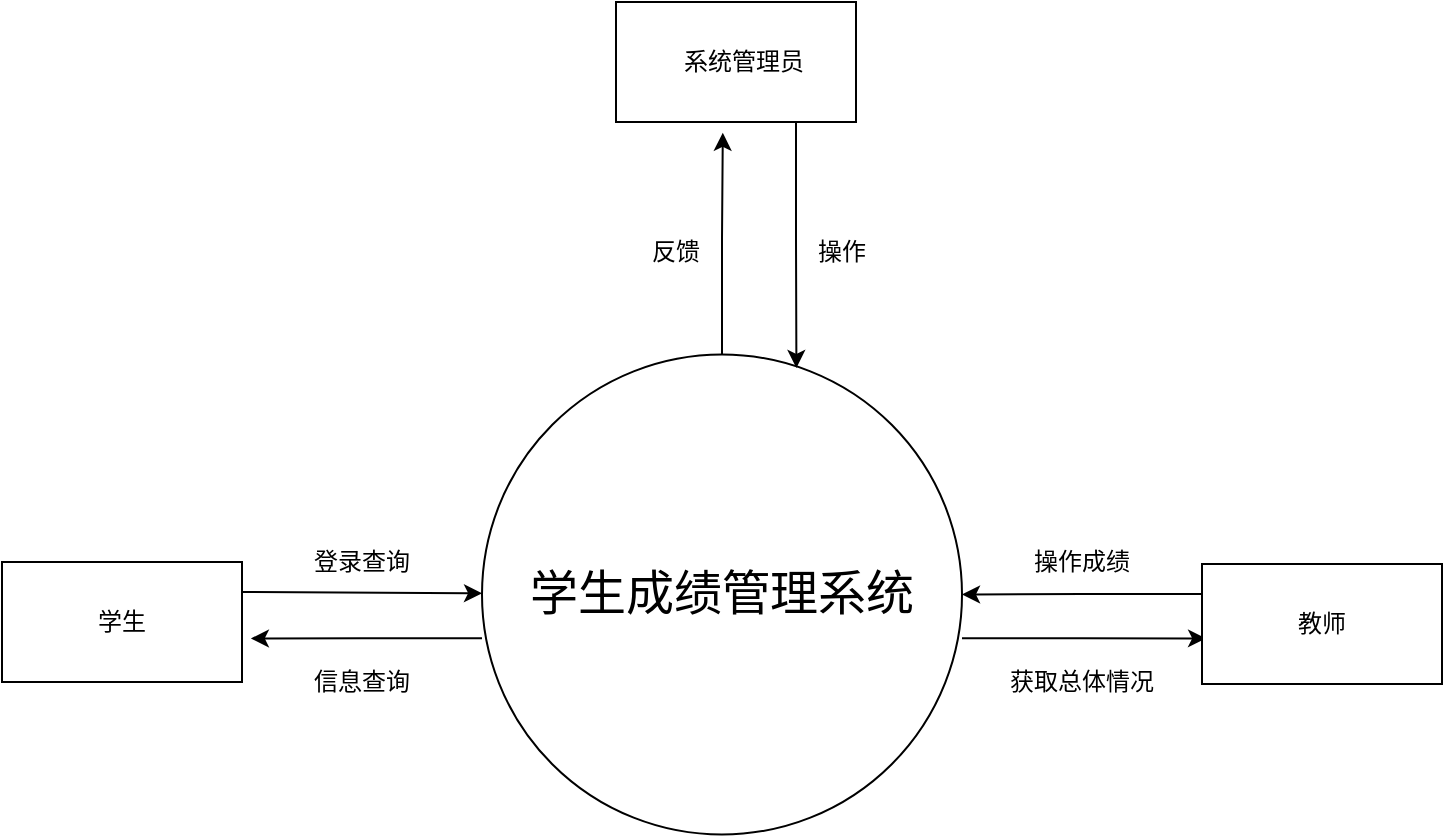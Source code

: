 <mxfile version="21.1.8" type="github">
  <diagram name="第 1 页" id="4hH32cxptq7uvTui47g1">
    <mxGraphModel dx="1290" dy="1750" grid="1" gridSize="10" guides="1" tooltips="1" connect="1" arrows="1" fold="1" page="1" pageScale="1" pageWidth="827" pageHeight="1169" math="0" shadow="0">
      <root>
        <mxCell id="0" />
        <mxCell id="1" parent="0" />
        <mxCell id="-ZhTkZc-V9Tzkf04rPxe-16" style="edgeStyle=orthogonalEdgeStyle;rounded=0;orthogonalLoop=1;jettySize=auto;html=1;exitX=0.5;exitY=0;exitDx=0;exitDy=0;entryX=0.445;entryY=1.09;entryDx=0;entryDy=0;entryPerimeter=0;" edge="1" parent="1" source="-ZhTkZc-V9Tzkf04rPxe-1" target="-ZhTkZc-V9Tzkf04rPxe-8">
          <mxGeometry relative="1" as="geometry" />
        </mxCell>
        <mxCell id="-ZhTkZc-V9Tzkf04rPxe-1" value="" style="ellipse;whiteSpace=wrap;html=1;aspect=fixed;" vertex="1" parent="1">
          <mxGeometry x="280" y="126.25" width="240" height="240" as="geometry" />
        </mxCell>
        <mxCell id="-ZhTkZc-V9Tzkf04rPxe-12" style="edgeStyle=orthogonalEdgeStyle;rounded=0;orthogonalLoop=1;jettySize=auto;html=1;exitX=0;exitY=0.75;exitDx=0;exitDy=0;entryX=1.037;entryY=0.637;entryDx=0;entryDy=0;entryPerimeter=0;" edge="1" parent="1" source="-ZhTkZc-V9Tzkf04rPxe-3" target="-ZhTkZc-V9Tzkf04rPxe-4">
          <mxGeometry relative="1" as="geometry" />
        </mxCell>
        <mxCell id="-ZhTkZc-V9Tzkf04rPxe-14" style="edgeStyle=orthogonalEdgeStyle;rounded=0;orthogonalLoop=1;jettySize=auto;html=1;exitX=1;exitY=0.75;exitDx=0;exitDy=0;entryX=0.017;entryY=0.62;entryDx=0;entryDy=0;entryPerimeter=0;" edge="1" parent="1" source="-ZhTkZc-V9Tzkf04rPxe-3" target="-ZhTkZc-V9Tzkf04rPxe-6">
          <mxGeometry relative="1" as="geometry" />
        </mxCell>
        <mxCell id="-ZhTkZc-V9Tzkf04rPxe-3" value="&lt;font style=&quot;font-size: 24px;&quot;&gt;学生成绩管理系统&lt;/font&gt;" style="text;html=1;strokeColor=none;fillColor=none;align=center;verticalAlign=middle;whiteSpace=wrap;rounded=0;" vertex="1" parent="1">
          <mxGeometry x="280" y="202.5" width="240" height="87.5" as="geometry" />
        </mxCell>
        <mxCell id="-ZhTkZc-V9Tzkf04rPxe-4" value="" style="rounded=0;whiteSpace=wrap;html=1;" vertex="1" parent="1">
          <mxGeometry x="40" y="230" width="120" height="60" as="geometry" />
        </mxCell>
        <mxCell id="-ZhTkZc-V9Tzkf04rPxe-5" value="学生" style="text;html=1;strokeColor=none;fillColor=none;align=center;verticalAlign=middle;whiteSpace=wrap;rounded=0;" vertex="1" parent="1">
          <mxGeometry x="70" y="245" width="60" height="30" as="geometry" />
        </mxCell>
        <mxCell id="-ZhTkZc-V9Tzkf04rPxe-13" style="edgeStyle=orthogonalEdgeStyle;rounded=0;orthogonalLoop=1;jettySize=auto;html=1;exitX=0;exitY=0.25;exitDx=0;exitDy=0;entryX=1;entryY=0.5;entryDx=0;entryDy=0;" edge="1" parent="1" source="-ZhTkZc-V9Tzkf04rPxe-6" target="-ZhTkZc-V9Tzkf04rPxe-3">
          <mxGeometry relative="1" as="geometry" />
        </mxCell>
        <mxCell id="-ZhTkZc-V9Tzkf04rPxe-6" value="" style="rounded=0;whiteSpace=wrap;html=1;" vertex="1" parent="1">
          <mxGeometry x="640" y="231" width="120" height="60" as="geometry" />
        </mxCell>
        <mxCell id="-ZhTkZc-V9Tzkf04rPxe-7" value="教师" style="text;html=1;strokeColor=none;fillColor=none;align=center;verticalAlign=middle;whiteSpace=wrap;rounded=0;" vertex="1" parent="1">
          <mxGeometry x="670" y="246" width="60" height="30" as="geometry" />
        </mxCell>
        <mxCell id="-ZhTkZc-V9Tzkf04rPxe-15" style="edgeStyle=orthogonalEdgeStyle;rounded=0;orthogonalLoop=1;jettySize=auto;html=1;exitX=0.75;exitY=1;exitDx=0;exitDy=0;entryX=0.655;entryY=0.028;entryDx=0;entryDy=0;entryPerimeter=0;" edge="1" parent="1" source="-ZhTkZc-V9Tzkf04rPxe-8" target="-ZhTkZc-V9Tzkf04rPxe-1">
          <mxGeometry relative="1" as="geometry" />
        </mxCell>
        <mxCell id="-ZhTkZc-V9Tzkf04rPxe-8" value="" style="rounded=0;whiteSpace=wrap;html=1;" vertex="1" parent="1">
          <mxGeometry x="347" y="-50" width="120" height="60" as="geometry" />
        </mxCell>
        <mxCell id="-ZhTkZc-V9Tzkf04rPxe-9" value="系统管理员" style="text;html=1;strokeColor=none;fillColor=none;align=center;verticalAlign=middle;whiteSpace=wrap;rounded=0;" vertex="1" parent="1">
          <mxGeometry x="343" y="-27.5" width="136" height="15" as="geometry" />
        </mxCell>
        <mxCell id="-ZhTkZc-V9Tzkf04rPxe-11" value="" style="endArrow=classic;html=1;rounded=0;exitX=1;exitY=0.25;exitDx=0;exitDy=0;" edge="1" parent="1" source="-ZhTkZc-V9Tzkf04rPxe-4" target="-ZhTkZc-V9Tzkf04rPxe-3">
          <mxGeometry width="50" height="50" relative="1" as="geometry">
            <mxPoint x="390" y="270" as="sourcePoint" />
            <mxPoint x="440" y="220" as="targetPoint" />
          </mxGeometry>
        </mxCell>
        <mxCell id="-ZhTkZc-V9Tzkf04rPxe-17" value="登录查询" style="text;html=1;strokeColor=none;fillColor=none;align=center;verticalAlign=middle;whiteSpace=wrap;rounded=0;" vertex="1" parent="1">
          <mxGeometry x="190" y="215" width="60" height="30" as="geometry" />
        </mxCell>
        <mxCell id="-ZhTkZc-V9Tzkf04rPxe-18" value="信息查询" style="text;html=1;strokeColor=none;fillColor=none;align=center;verticalAlign=middle;whiteSpace=wrap;rounded=0;" vertex="1" parent="1">
          <mxGeometry x="190" y="275" width="60" height="30" as="geometry" />
        </mxCell>
        <mxCell id="-ZhTkZc-V9Tzkf04rPxe-19" value="操作成绩" style="text;html=1;strokeColor=none;fillColor=none;align=center;verticalAlign=middle;whiteSpace=wrap;rounded=0;" vertex="1" parent="1">
          <mxGeometry x="550" y="215" width="60" height="30" as="geometry" />
        </mxCell>
        <mxCell id="-ZhTkZc-V9Tzkf04rPxe-20" value="获取总体情况" style="text;html=1;strokeColor=none;fillColor=none;align=center;verticalAlign=middle;whiteSpace=wrap;rounded=0;" vertex="1" parent="1">
          <mxGeometry x="540" y="275" width="80" height="30" as="geometry" />
        </mxCell>
        <mxCell id="-ZhTkZc-V9Tzkf04rPxe-21" value="操作" style="text;html=1;strokeColor=none;fillColor=none;align=center;verticalAlign=middle;whiteSpace=wrap;rounded=0;" vertex="1" parent="1">
          <mxGeometry x="430" y="60" width="60" height="30" as="geometry" />
        </mxCell>
        <mxCell id="-ZhTkZc-V9Tzkf04rPxe-22" value="反馈" style="text;html=1;strokeColor=none;fillColor=none;align=center;verticalAlign=middle;whiteSpace=wrap;rounded=0;" vertex="1" parent="1">
          <mxGeometry x="347" y="60" width="60" height="30" as="geometry" />
        </mxCell>
      </root>
    </mxGraphModel>
  </diagram>
</mxfile>
